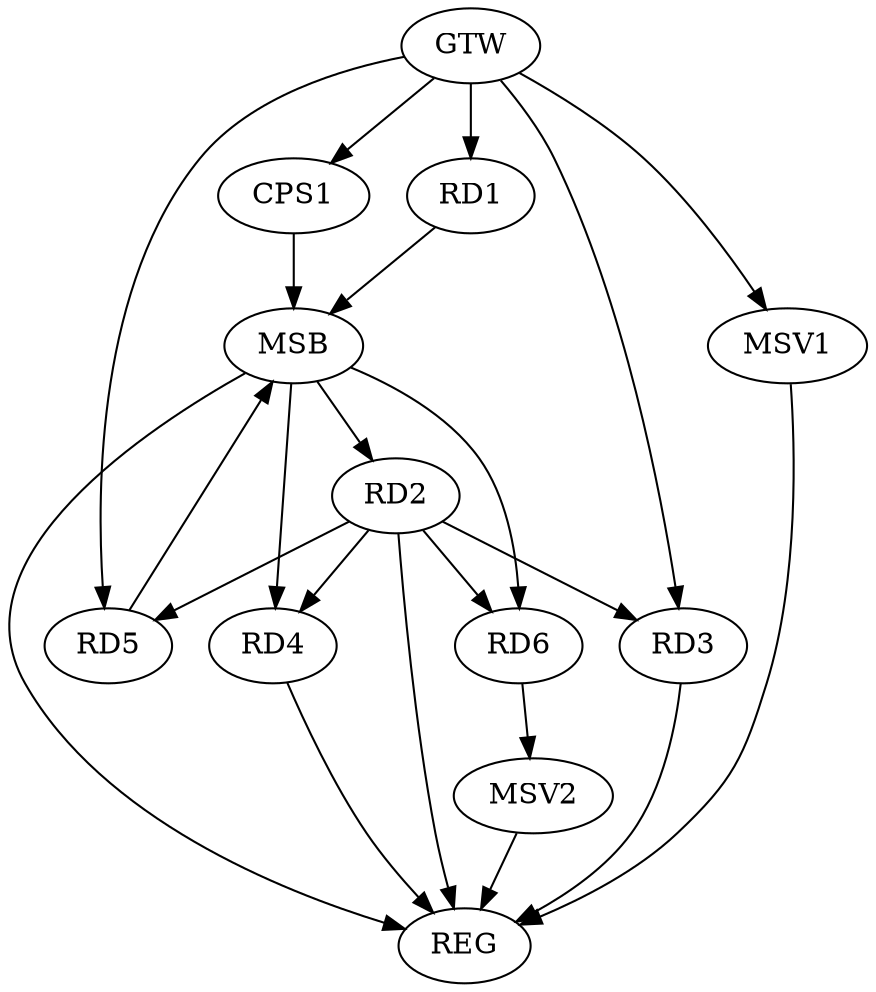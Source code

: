 strict digraph G {
  RD1 [ label="RD1" ];
  RD2 [ label="RD2" ];
  RD3 [ label="RD3" ];
  RD4 [ label="RD4" ];
  RD5 [ label="RD5" ];
  RD6 [ label="RD6" ];
  CPS1 [ label="CPS1" ];
  GTW [ label="GTW" ];
  REG [ label="REG" ];
  MSB [ label="MSB" ];
  MSV1 [ label="MSV1" ];
  MSV2 [ label="MSV2" ];
  RD2 -> RD4;
  GTW -> RD1;
  GTW -> RD3;
  GTW -> RD5;
  GTW -> CPS1;
  RD2 -> REG;
  RD3 -> REG;
  RD4 -> REG;
  RD1 -> MSB;
  MSB -> RD6;
  MSB -> REG;
  RD5 -> MSB;
  MSB -> RD2;
  CPS1 -> MSB;
  MSB -> RD4;
  RD2 -> RD3;
  RD2 -> RD6;
  RD2 -> RD5;
  GTW -> MSV1;
  MSV1 -> REG;
  RD6 -> MSV2;
  MSV2 -> REG;
}
